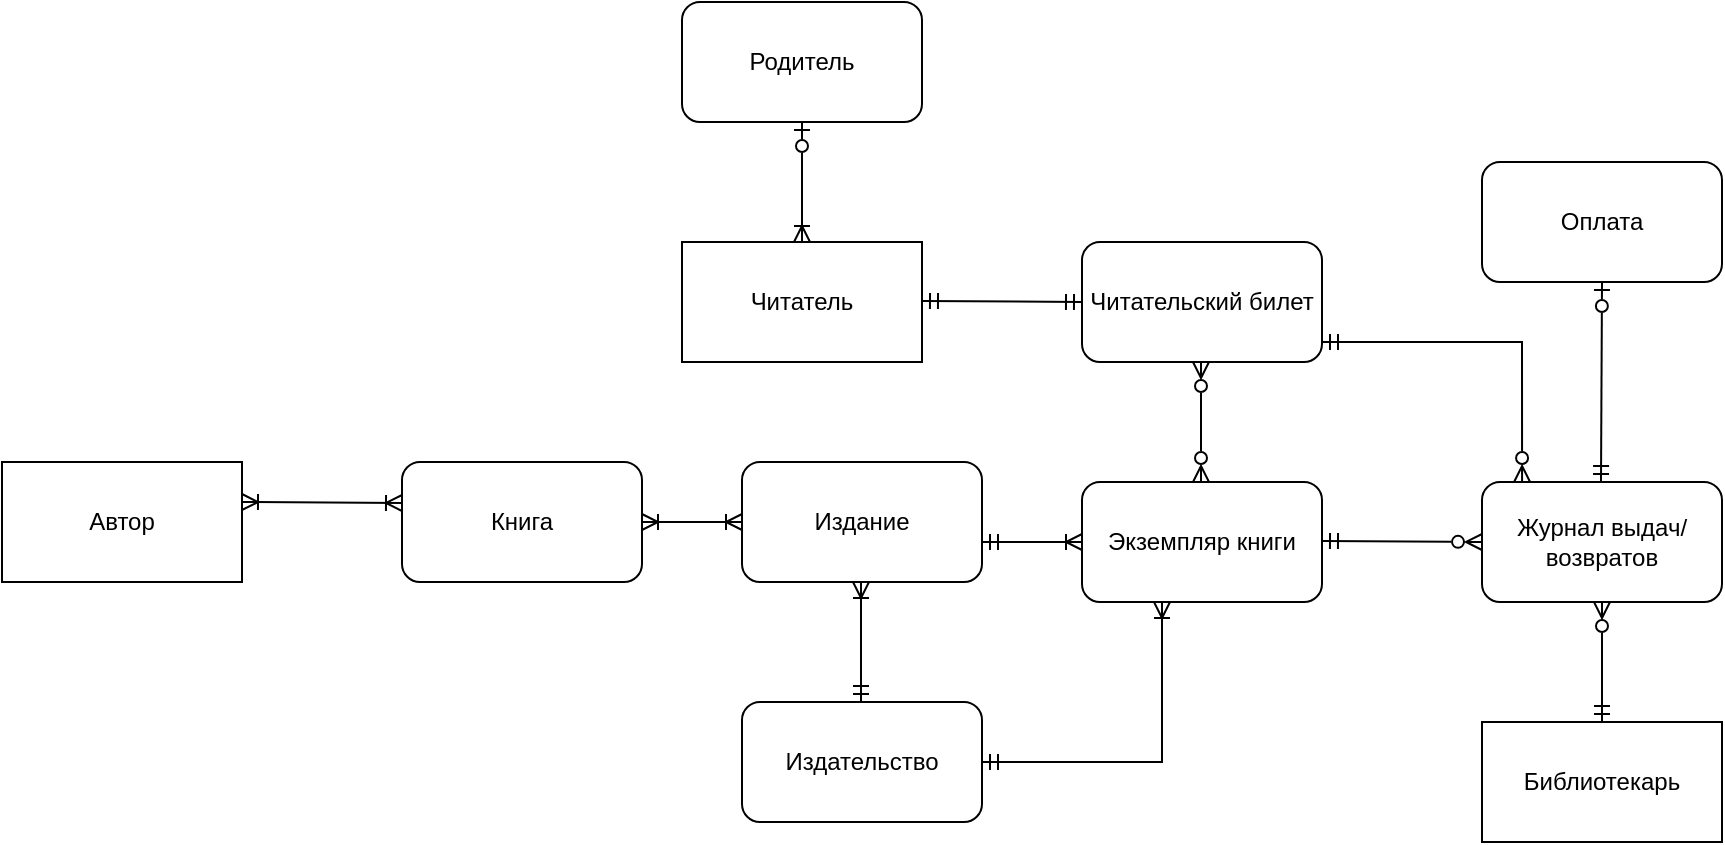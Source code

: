 <mxfile version="24.8.3">
  <diagram name="Page-1" id="U66QM3heJmsHc4ZlD6Vr">
    <mxGraphModel dx="2261" dy="759" grid="1" gridSize="10" guides="1" tooltips="1" connect="1" arrows="1" fold="1" page="1" pageScale="1" pageWidth="827" pageHeight="1169" math="0" shadow="0">
      <root>
        <mxCell id="0" />
        <mxCell id="1" parent="0" />
        <mxCell id="pVxgnFotbOAKtdbPvEfk-1" value="Читатель" style="rounded=0;whiteSpace=wrap;html=1;" parent="1" vertex="1">
          <mxGeometry x="120" y="330" width="120" height="60" as="geometry" />
        </mxCell>
        <mxCell id="pVxgnFotbOAKtdbPvEfk-2" value="Читательский билет" style="rounded=1;whiteSpace=wrap;html=1;" parent="1" vertex="1">
          <mxGeometry x="320" y="330" width="120" height="60" as="geometry" />
        </mxCell>
        <mxCell id="pVxgnFotbOAKtdbPvEfk-3" value="" style="endArrow=ERmandOne;html=1;rounded=0;entryX=0;entryY=0.5;entryDx=0;entryDy=0;endFill=0;startArrow=ERmandOne;startFill=0;" parent="1" target="pVxgnFotbOAKtdbPvEfk-2" edge="1">
          <mxGeometry relative="1" as="geometry">
            <mxPoint x="240" y="359.5" as="sourcePoint" />
            <mxPoint x="400" y="359.5" as="targetPoint" />
          </mxGeometry>
        </mxCell>
        <mxCell id="pVxgnFotbOAKtdbPvEfk-4" value="Родитель" style="rounded=1;whiteSpace=wrap;html=1;" parent="1" vertex="1">
          <mxGeometry x="120" y="210" width="120" height="60" as="geometry" />
        </mxCell>
        <mxCell id="pVxgnFotbOAKtdbPvEfk-5" value="" style="endArrow=ERoneToMany;html=1;rounded=0;exitX=0.5;exitY=1;exitDx=0;exitDy=0;startArrow=ERzeroToOne;startFill=0;endFill=0;" parent="1" source="pVxgnFotbOAKtdbPvEfk-4" target="pVxgnFotbOAKtdbPvEfk-1" edge="1">
          <mxGeometry relative="1" as="geometry">
            <mxPoint x="170" y="280" as="sourcePoint" />
            <mxPoint x="330" y="280" as="targetPoint" />
          </mxGeometry>
        </mxCell>
        <mxCell id="pVxgnFotbOAKtdbPvEfk-6" value="Экземпляр книги" style="rounded=1;whiteSpace=wrap;html=1;" parent="1" vertex="1">
          <mxGeometry x="320" y="450" width="120" height="60" as="geometry" />
        </mxCell>
        <mxCell id="pVxgnFotbOAKtdbPvEfk-7" value="" style="endArrow=ERzeroToMany;html=1;rounded=0;exitX=0.5;exitY=1;exitDx=0;exitDy=0;startArrow=ERzeroToMany;startFill=0;endFill=0;" parent="1" edge="1">
          <mxGeometry relative="1" as="geometry">
            <mxPoint x="379.5" y="390" as="sourcePoint" />
            <mxPoint x="379.5" y="450" as="targetPoint" />
          </mxGeometry>
        </mxCell>
        <mxCell id="pVxgnFotbOAKtdbPvEfk-8" value="Книга" style="rounded=1;whiteSpace=wrap;html=1;" parent="1" vertex="1">
          <mxGeometry x="-20" y="440" width="120" height="60" as="geometry" />
        </mxCell>
        <mxCell id="pVxgnFotbOAKtdbPvEfk-9" value="" style="endArrow=ERoneToMany;html=1;rounded=0;entryX=0;entryY=0.5;entryDx=0;entryDy=0;endFill=0;startArrow=ERmandOne;startFill=0;" parent="1" edge="1">
          <mxGeometry relative="1" as="geometry">
            <mxPoint x="270" y="480" as="sourcePoint" />
            <mxPoint x="320" y="480" as="targetPoint" />
          </mxGeometry>
        </mxCell>
        <mxCell id="pVxgnFotbOAKtdbPvEfk-11" value="" style="endArrow=ERoneToMany;html=1;rounded=0;entryX=0;entryY=0.5;entryDx=0;entryDy=0;endFill=0;startArrow=ERoneToMany;startFill=0;" parent="1" edge="1">
          <mxGeometry relative="1" as="geometry">
            <mxPoint x="-100" y="460" as="sourcePoint" />
            <mxPoint x="-20" y="460.5" as="targetPoint" />
          </mxGeometry>
        </mxCell>
        <mxCell id="pVxgnFotbOAKtdbPvEfk-13" value="Журнал выдач/возвратов" style="rounded=1;whiteSpace=wrap;html=1;" parent="1" vertex="1">
          <mxGeometry x="520" y="450" width="120" height="60" as="geometry" />
        </mxCell>
        <mxCell id="pVxgnFotbOAKtdbPvEfk-14" value="" style="endArrow=ERzeroToMany;html=1;rounded=0;entryX=0;entryY=0.5;entryDx=0;entryDy=0;endFill=0;startArrow=ERmandOne;startFill=0;" parent="1" edge="1">
          <mxGeometry relative="1" as="geometry">
            <mxPoint x="440" y="479.5" as="sourcePoint" />
            <mxPoint x="520" y="480" as="targetPoint" />
          </mxGeometry>
        </mxCell>
        <mxCell id="pVxgnFotbOAKtdbPvEfk-15" value="" style="endArrow=ERzeroToMany;html=1;rounded=0;endFill=0;startArrow=ERmandOne;startFill=0;entryX=0.167;entryY=0;entryDx=0;entryDy=0;entryPerimeter=0;exitX=1;exitY=0.833;exitDx=0;exitDy=0;exitPerimeter=0;" parent="1" source="pVxgnFotbOAKtdbPvEfk-2" target="pVxgnFotbOAKtdbPvEfk-13" edge="1">
          <mxGeometry relative="1" as="geometry">
            <mxPoint x="440" y="359.5" as="sourcePoint" />
            <mxPoint x="540" y="410" as="targetPoint" />
            <Array as="points">
              <mxPoint x="490" y="380" />
              <mxPoint x="540" y="380" />
            </Array>
          </mxGeometry>
        </mxCell>
        <mxCell id="pVxgnFotbOAKtdbPvEfk-16" value="Оплата" style="rounded=1;whiteSpace=wrap;html=1;" parent="1" vertex="1">
          <mxGeometry x="520" y="290" width="120" height="60" as="geometry" />
        </mxCell>
        <mxCell id="pVxgnFotbOAKtdbPvEfk-17" value="" style="endArrow=ERmandOne;html=1;rounded=0;exitX=0.5;exitY=1;exitDx=0;exitDy=0;startArrow=ERzeroToOne;startFill=0;endFill=0;" parent="1" source="pVxgnFotbOAKtdbPvEfk-16" edge="1">
          <mxGeometry relative="1" as="geometry">
            <mxPoint x="579.5" y="390" as="sourcePoint" />
            <mxPoint x="579.5" y="450" as="targetPoint" />
          </mxGeometry>
        </mxCell>
        <mxCell id="pVxgnFotbOAKtdbPvEfk-18" value="Издательство" style="rounded=1;whiteSpace=wrap;html=1;" parent="1" vertex="1">
          <mxGeometry x="150" y="560" width="120" height="60" as="geometry" />
        </mxCell>
        <mxCell id="pVxgnFotbOAKtdbPvEfk-19" value="" style="endArrow=ERmandOne;html=1;rounded=0;exitX=0.5;exitY=1;exitDx=0;exitDy=0;startArrow=ERoneToMany;startFill=0;endFill=0;" parent="1" edge="1">
          <mxGeometry relative="1" as="geometry">
            <mxPoint x="209.5" y="500" as="sourcePoint" />
            <mxPoint x="209.5" y="560" as="targetPoint" />
          </mxGeometry>
        </mxCell>
        <mxCell id="pVxgnFotbOAKtdbPvEfk-20" value="" style="endArrow=ERmandOne;html=1;rounded=0;exitX=0.5;exitY=1;exitDx=0;exitDy=0;startArrow=ERoneToMany;startFill=0;endFill=0;entryX=1;entryY=0.5;entryDx=0;entryDy=0;" parent="1" target="pVxgnFotbOAKtdbPvEfk-18" edge="1">
          <mxGeometry relative="1" as="geometry">
            <mxPoint x="360" y="510" as="sourcePoint" />
            <mxPoint x="280" y="590" as="targetPoint" />
            <Array as="points">
              <mxPoint x="360" y="590" />
            </Array>
          </mxGeometry>
        </mxCell>
        <mxCell id="pVxgnFotbOAKtdbPvEfk-21" value="Библиотекарь" style="rounded=0;whiteSpace=wrap;html=1;" parent="1" vertex="1">
          <mxGeometry x="520" y="570" width="120" height="60" as="geometry" />
        </mxCell>
        <mxCell id="pVxgnFotbOAKtdbPvEfk-22" value="" style="endArrow=ERmandOne;html=1;rounded=0;exitX=0.5;exitY=1;exitDx=0;exitDy=0;startArrow=ERzeroToMany;startFill=0;endFill=0;" parent="1" target="pVxgnFotbOAKtdbPvEfk-21" edge="1">
          <mxGeometry relative="1" as="geometry">
            <mxPoint x="580" y="510" as="sourcePoint" />
            <mxPoint x="700" y="600" as="targetPoint" />
            <Array as="points" />
          </mxGeometry>
        </mxCell>
        <mxCell id="3P7qN7Ayj-YNndTbEL8P-6" style="edgeStyle=orthogonalEdgeStyle;rounded=0;orthogonalLoop=1;jettySize=auto;html=1;exitX=0;exitY=0.5;exitDx=0;exitDy=0;entryX=1;entryY=0.5;entryDx=0;entryDy=0;startArrow=ERoneToMany;startFill=0;endArrow=ERoneToMany;endFill=0;" edge="1" parent="1" source="3P7qN7Ayj-YNndTbEL8P-2" target="pVxgnFotbOAKtdbPvEfk-8">
          <mxGeometry relative="1" as="geometry" />
        </mxCell>
        <mxCell id="3P7qN7Ayj-YNndTbEL8P-2" value="Издание" style="rounded=1;whiteSpace=wrap;html=1;" vertex="1" parent="1">
          <mxGeometry x="150" y="440" width="120" height="60" as="geometry" />
        </mxCell>
        <mxCell id="3P7qN7Ayj-YNndTbEL8P-4" value="Автор" style="rounded=0;whiteSpace=wrap;html=1;" vertex="1" parent="1">
          <mxGeometry x="-220" y="440" width="120" height="60" as="geometry" />
        </mxCell>
      </root>
    </mxGraphModel>
  </diagram>
</mxfile>

